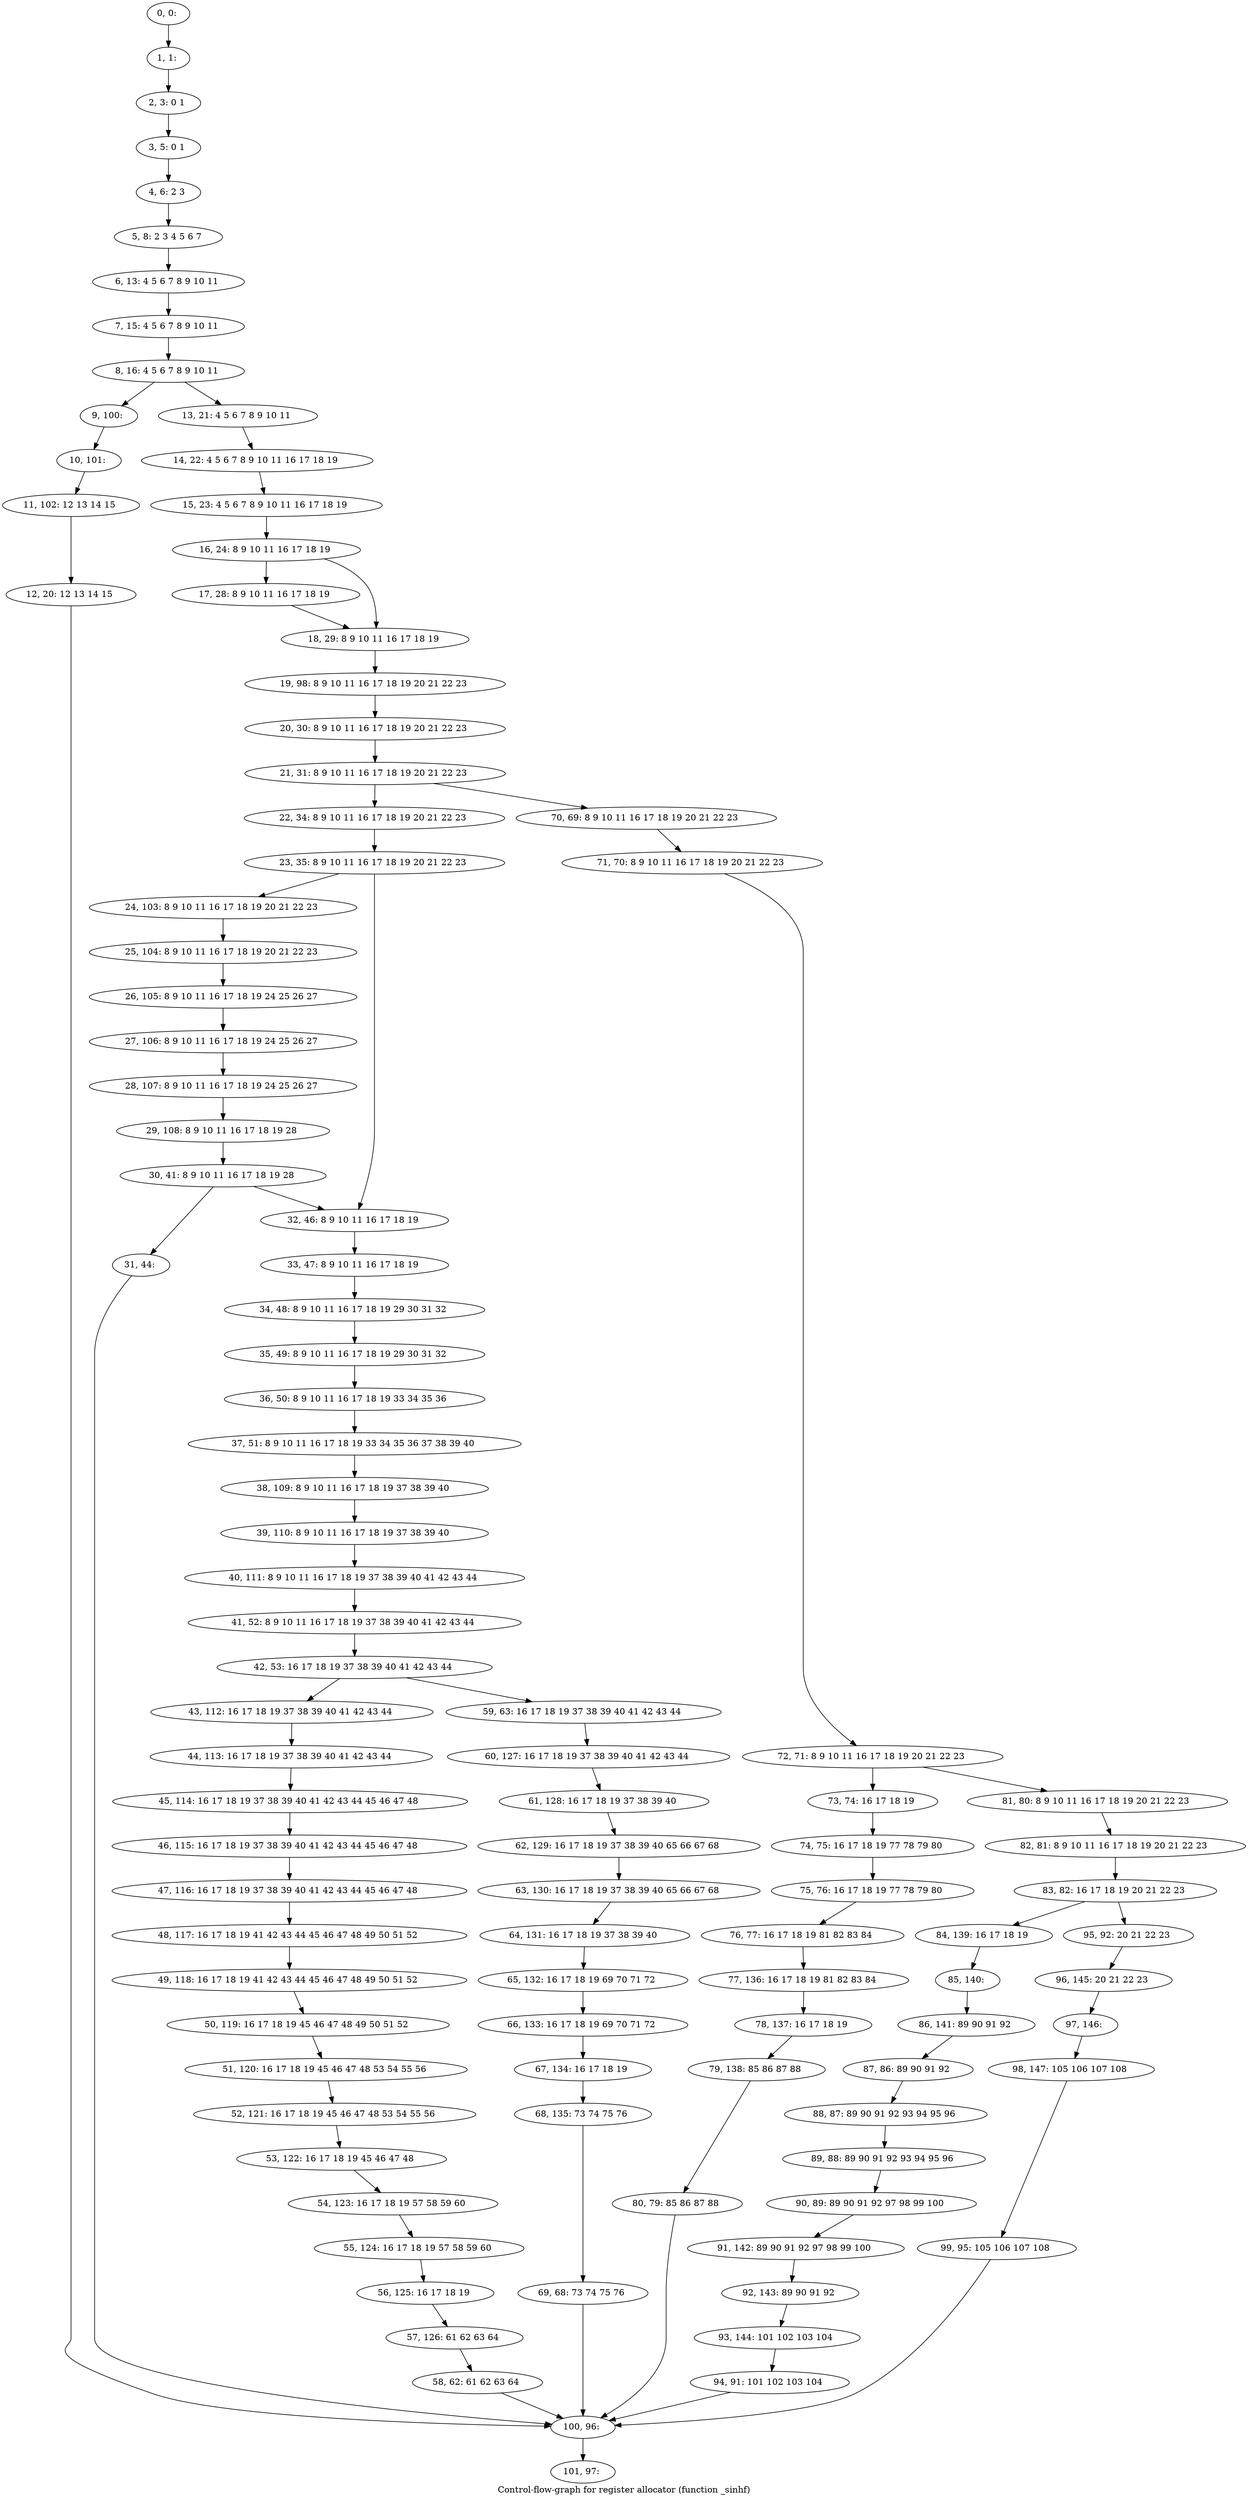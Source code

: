 digraph G {
graph [label="Control-flow-graph for register allocator (function _sinhf)"]
0[label="0, 0: "];
1[label="1, 1: "];
2[label="2, 3: 0 1 "];
3[label="3, 5: 0 1 "];
4[label="4, 6: 2 3 "];
5[label="5, 8: 2 3 4 5 6 7 "];
6[label="6, 13: 4 5 6 7 8 9 10 11 "];
7[label="7, 15: 4 5 6 7 8 9 10 11 "];
8[label="8, 16: 4 5 6 7 8 9 10 11 "];
9[label="9, 100: "];
10[label="10, 101: "];
11[label="11, 102: 12 13 14 15 "];
12[label="12, 20: 12 13 14 15 "];
13[label="13, 21: 4 5 6 7 8 9 10 11 "];
14[label="14, 22: 4 5 6 7 8 9 10 11 16 17 18 19 "];
15[label="15, 23: 4 5 6 7 8 9 10 11 16 17 18 19 "];
16[label="16, 24: 8 9 10 11 16 17 18 19 "];
17[label="17, 28: 8 9 10 11 16 17 18 19 "];
18[label="18, 29: 8 9 10 11 16 17 18 19 "];
19[label="19, 98: 8 9 10 11 16 17 18 19 20 21 22 23 "];
20[label="20, 30: 8 9 10 11 16 17 18 19 20 21 22 23 "];
21[label="21, 31: 8 9 10 11 16 17 18 19 20 21 22 23 "];
22[label="22, 34: 8 9 10 11 16 17 18 19 20 21 22 23 "];
23[label="23, 35: 8 9 10 11 16 17 18 19 20 21 22 23 "];
24[label="24, 103: 8 9 10 11 16 17 18 19 20 21 22 23 "];
25[label="25, 104: 8 9 10 11 16 17 18 19 20 21 22 23 "];
26[label="26, 105: 8 9 10 11 16 17 18 19 24 25 26 27 "];
27[label="27, 106: 8 9 10 11 16 17 18 19 24 25 26 27 "];
28[label="28, 107: 8 9 10 11 16 17 18 19 24 25 26 27 "];
29[label="29, 108: 8 9 10 11 16 17 18 19 28 "];
30[label="30, 41: 8 9 10 11 16 17 18 19 28 "];
31[label="31, 44: "];
32[label="32, 46: 8 9 10 11 16 17 18 19 "];
33[label="33, 47: 8 9 10 11 16 17 18 19 "];
34[label="34, 48: 8 9 10 11 16 17 18 19 29 30 31 32 "];
35[label="35, 49: 8 9 10 11 16 17 18 19 29 30 31 32 "];
36[label="36, 50: 8 9 10 11 16 17 18 19 33 34 35 36 "];
37[label="37, 51: 8 9 10 11 16 17 18 19 33 34 35 36 37 38 39 40 "];
38[label="38, 109: 8 9 10 11 16 17 18 19 37 38 39 40 "];
39[label="39, 110: 8 9 10 11 16 17 18 19 37 38 39 40 "];
40[label="40, 111: 8 9 10 11 16 17 18 19 37 38 39 40 41 42 43 44 "];
41[label="41, 52: 8 9 10 11 16 17 18 19 37 38 39 40 41 42 43 44 "];
42[label="42, 53: 16 17 18 19 37 38 39 40 41 42 43 44 "];
43[label="43, 112: 16 17 18 19 37 38 39 40 41 42 43 44 "];
44[label="44, 113: 16 17 18 19 37 38 39 40 41 42 43 44 "];
45[label="45, 114: 16 17 18 19 37 38 39 40 41 42 43 44 45 46 47 48 "];
46[label="46, 115: 16 17 18 19 37 38 39 40 41 42 43 44 45 46 47 48 "];
47[label="47, 116: 16 17 18 19 37 38 39 40 41 42 43 44 45 46 47 48 "];
48[label="48, 117: 16 17 18 19 41 42 43 44 45 46 47 48 49 50 51 52 "];
49[label="49, 118: 16 17 18 19 41 42 43 44 45 46 47 48 49 50 51 52 "];
50[label="50, 119: 16 17 18 19 45 46 47 48 49 50 51 52 "];
51[label="51, 120: 16 17 18 19 45 46 47 48 53 54 55 56 "];
52[label="52, 121: 16 17 18 19 45 46 47 48 53 54 55 56 "];
53[label="53, 122: 16 17 18 19 45 46 47 48 "];
54[label="54, 123: 16 17 18 19 57 58 59 60 "];
55[label="55, 124: 16 17 18 19 57 58 59 60 "];
56[label="56, 125: 16 17 18 19 "];
57[label="57, 126: 61 62 63 64 "];
58[label="58, 62: 61 62 63 64 "];
59[label="59, 63: 16 17 18 19 37 38 39 40 41 42 43 44 "];
60[label="60, 127: 16 17 18 19 37 38 39 40 41 42 43 44 "];
61[label="61, 128: 16 17 18 19 37 38 39 40 "];
62[label="62, 129: 16 17 18 19 37 38 39 40 65 66 67 68 "];
63[label="63, 130: 16 17 18 19 37 38 39 40 65 66 67 68 "];
64[label="64, 131: 16 17 18 19 37 38 39 40 "];
65[label="65, 132: 16 17 18 19 69 70 71 72 "];
66[label="66, 133: 16 17 18 19 69 70 71 72 "];
67[label="67, 134: 16 17 18 19 "];
68[label="68, 135: 73 74 75 76 "];
69[label="69, 68: 73 74 75 76 "];
70[label="70, 69: 8 9 10 11 16 17 18 19 20 21 22 23 "];
71[label="71, 70: 8 9 10 11 16 17 18 19 20 21 22 23 "];
72[label="72, 71: 8 9 10 11 16 17 18 19 20 21 22 23 "];
73[label="73, 74: 16 17 18 19 "];
74[label="74, 75: 16 17 18 19 77 78 79 80 "];
75[label="75, 76: 16 17 18 19 77 78 79 80 "];
76[label="76, 77: 16 17 18 19 81 82 83 84 "];
77[label="77, 136: 16 17 18 19 81 82 83 84 "];
78[label="78, 137: 16 17 18 19 "];
79[label="79, 138: 85 86 87 88 "];
80[label="80, 79: 85 86 87 88 "];
81[label="81, 80: 8 9 10 11 16 17 18 19 20 21 22 23 "];
82[label="82, 81: 8 9 10 11 16 17 18 19 20 21 22 23 "];
83[label="83, 82: 16 17 18 19 20 21 22 23 "];
84[label="84, 139: 16 17 18 19 "];
85[label="85, 140: "];
86[label="86, 141: 89 90 91 92 "];
87[label="87, 86: 89 90 91 92 "];
88[label="88, 87: 89 90 91 92 93 94 95 96 "];
89[label="89, 88: 89 90 91 92 93 94 95 96 "];
90[label="90, 89: 89 90 91 92 97 98 99 100 "];
91[label="91, 142: 89 90 91 92 97 98 99 100 "];
92[label="92, 143: 89 90 91 92 "];
93[label="93, 144: 101 102 103 104 "];
94[label="94, 91: 101 102 103 104 "];
95[label="95, 92: 20 21 22 23 "];
96[label="96, 145: 20 21 22 23 "];
97[label="97, 146: "];
98[label="98, 147: 105 106 107 108 "];
99[label="99, 95: 105 106 107 108 "];
100[label="100, 96: "];
101[label="101, 97: "];
0->1 ;
1->2 ;
2->3 ;
3->4 ;
4->5 ;
5->6 ;
6->7 ;
7->8 ;
8->9 ;
8->13 ;
9->10 ;
10->11 ;
11->12 ;
12->100 ;
13->14 ;
14->15 ;
15->16 ;
16->17 ;
16->18 ;
17->18 ;
18->19 ;
19->20 ;
20->21 ;
21->22 ;
21->70 ;
22->23 ;
23->24 ;
23->32 ;
24->25 ;
25->26 ;
26->27 ;
27->28 ;
28->29 ;
29->30 ;
30->31 ;
30->32 ;
31->100 ;
32->33 ;
33->34 ;
34->35 ;
35->36 ;
36->37 ;
37->38 ;
38->39 ;
39->40 ;
40->41 ;
41->42 ;
42->43 ;
42->59 ;
43->44 ;
44->45 ;
45->46 ;
46->47 ;
47->48 ;
48->49 ;
49->50 ;
50->51 ;
51->52 ;
52->53 ;
53->54 ;
54->55 ;
55->56 ;
56->57 ;
57->58 ;
58->100 ;
59->60 ;
60->61 ;
61->62 ;
62->63 ;
63->64 ;
64->65 ;
65->66 ;
66->67 ;
67->68 ;
68->69 ;
69->100 ;
70->71 ;
71->72 ;
72->73 ;
72->81 ;
73->74 ;
74->75 ;
75->76 ;
76->77 ;
77->78 ;
78->79 ;
79->80 ;
80->100 ;
81->82 ;
82->83 ;
83->84 ;
83->95 ;
84->85 ;
85->86 ;
86->87 ;
87->88 ;
88->89 ;
89->90 ;
90->91 ;
91->92 ;
92->93 ;
93->94 ;
94->100 ;
95->96 ;
96->97 ;
97->98 ;
98->99 ;
99->100 ;
100->101 ;
}
